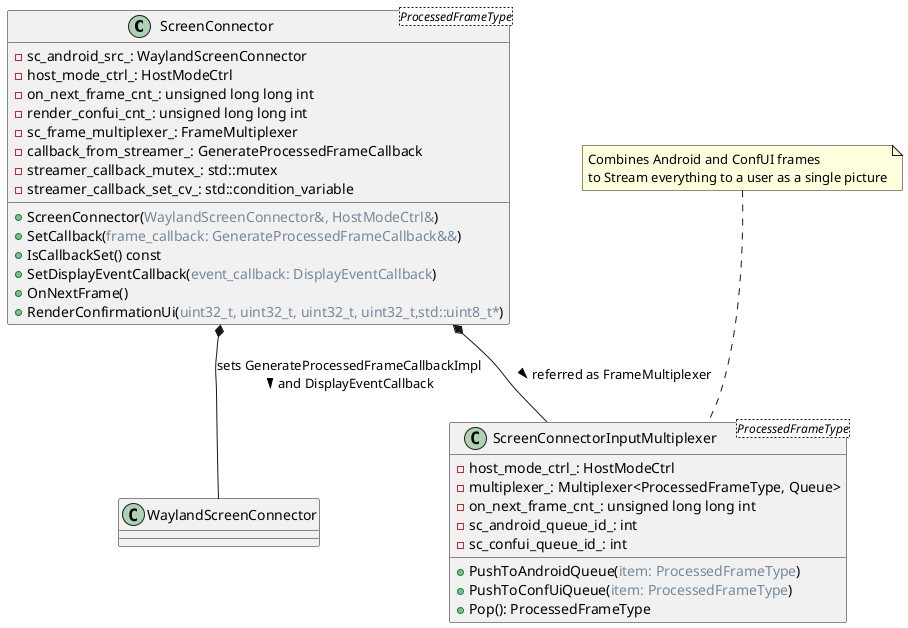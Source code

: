 @startuml

class ScreenConnector<ProcessedFrameType> {
  -sc_android_src_: WaylandScreenConnector
  -host_mode_ctrl_: HostModeCtrl
  -on_next_frame_cnt_: unsigned long long int
  -render_confui_cnt_: unsigned long long int
  -sc_frame_multiplexer_: FrameMultiplexer
  -callback_from_streamer_: GenerateProcessedFrameCallback
  -streamer_callback_mutex_: std::mutex
  -streamer_callback_set_cv_: std::condition_variable
  +ScreenConnector(<color:LightSlateGray>WaylandScreenConnector&, HostModeCtrl&</color>)
  +SetCallback(<color:LightSlateGray>frame_callback: GenerateProcessedFrameCallback&&</color>)
  +IsCallbackSet() const
  +SetDisplayEventCallback(<color:LightSlateGray>event_callback: DisplayEventCallback</color>)
  +OnNextFrame()
  +RenderConfirmationUi(<color:LightSlateGray>uint32_t, uint32_t, uint32_t, uint32_t,std::uint8_t*</color>)
}

class ScreenConnectorInputMultiplexer<ProcessedFrameType> {
  - host_mode_ctrl_: HostModeCtrl
  - multiplexer_: Multiplexer<ProcessedFrameType, Queue>
  - on_next_frame_cnt_: unsigned long long int
  - sc_android_queue_id_: int
  - sc_confui_queue_id_: int
  + PushToAndroidQueue(<color:LightSlateGray>item: ProcessedFrameType</color>)
  + PushToConfUiQueue(<color:LightSlateGray>item: ProcessedFrameType</color>)
  + Pop(): ProcessedFrameType
}
note top of ScreenConnectorInputMultiplexer: Combines Android and ConfUI frames\nto Stream everything to a user as a single picture

ScreenConnector *-- ScreenConnectorInputMultiplexer : referred as FrameMultiplexer >

ScreenConnector *-- WaylandScreenConnector : sets GenerateProcessedFrameCallbackImpl\nand DisplayEventCallback >

@enduml

